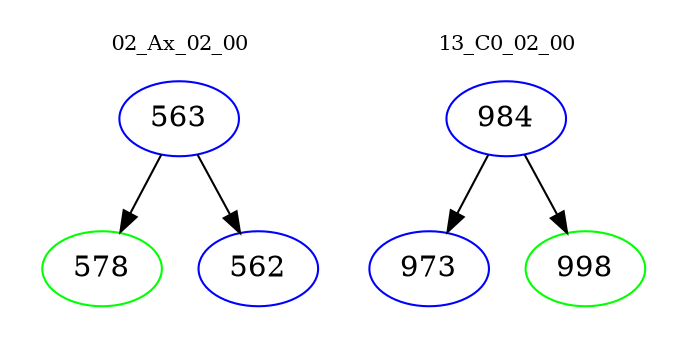 digraph{
subgraph cluster_0 {
color = white
label = "02_Ax_02_00";
fontsize=10;
T0_563 [label="563", color="blue"]
T0_563 -> T0_578 [color="black"]
T0_578 [label="578", color="green"]
T0_563 -> T0_562 [color="black"]
T0_562 [label="562", color="blue"]
}
subgraph cluster_1 {
color = white
label = "13_C0_02_00";
fontsize=10;
T1_984 [label="984", color="blue"]
T1_984 -> T1_973 [color="black"]
T1_973 [label="973", color="blue"]
T1_984 -> T1_998 [color="black"]
T1_998 [label="998", color="green"]
}
}
